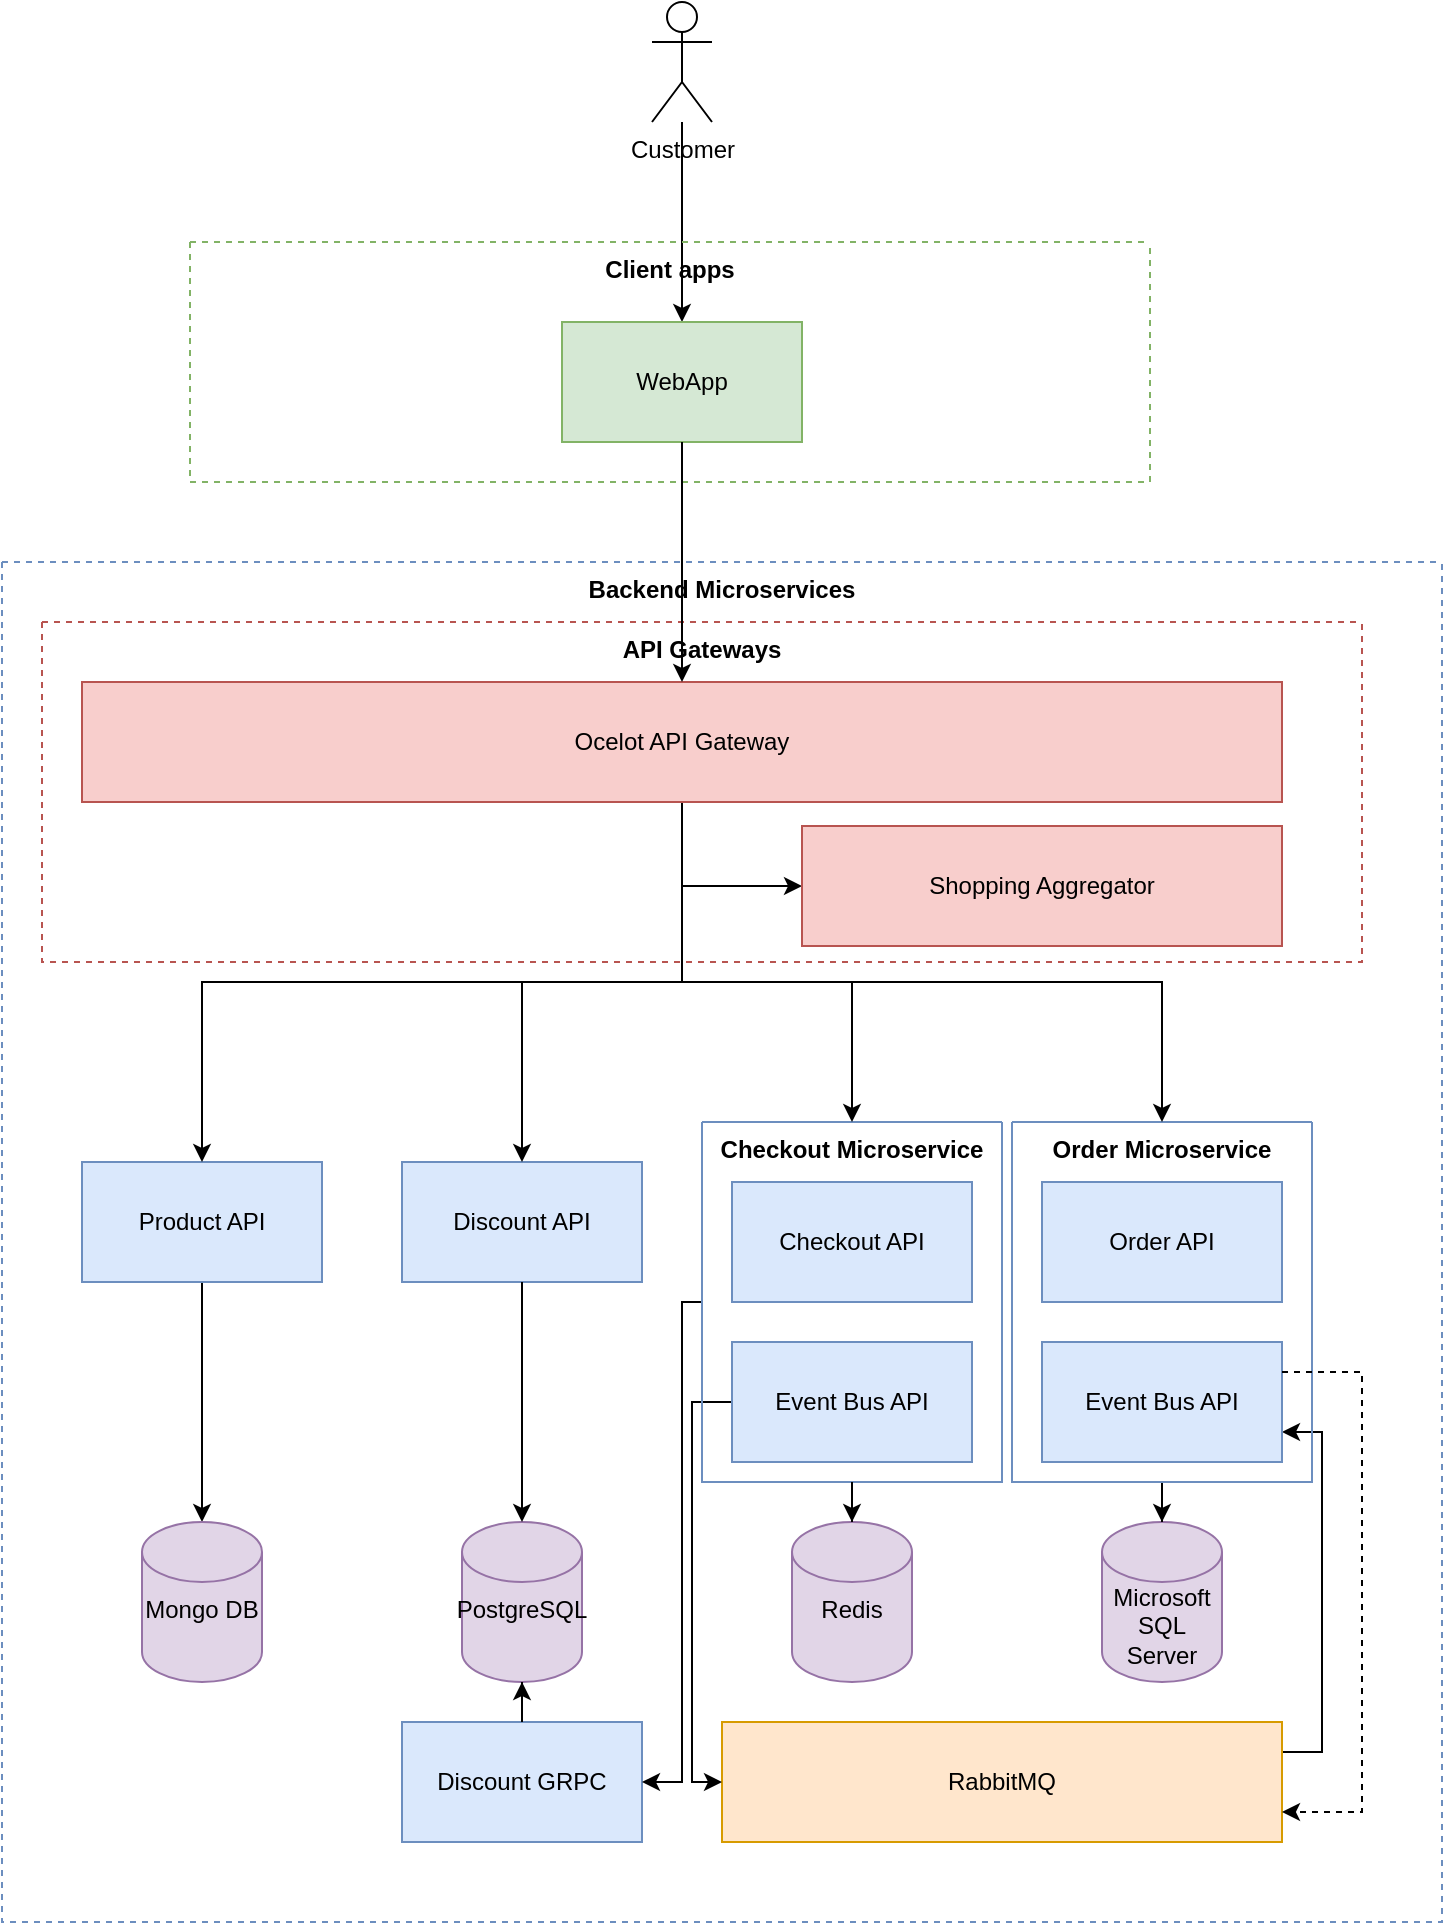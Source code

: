 <mxfile version="22.1.3" type="device">
  <diagram name="Stránka-1" id="DzTBPf2NQRedmn60WAQ7">
    <mxGraphModel dx="1434" dy="827" grid="1" gridSize="10" guides="1" tooltips="1" connect="1" arrows="1" fold="1" page="1" pageScale="1" pageWidth="827" pageHeight="1169" math="0" shadow="0">
      <root>
        <mxCell id="0" />
        <mxCell id="1" parent="0" />
        <mxCell id="-1gSV8o8hZyayR8LGRSl-37" style="edgeStyle=orthogonalEdgeStyle;rounded=0;orthogonalLoop=1;jettySize=auto;html=1;" edge="1" parent="1" source="-1gSV8o8hZyayR8LGRSl-1" target="-1gSV8o8hZyayR8LGRSl-6">
          <mxGeometry relative="1" as="geometry" />
        </mxCell>
        <mxCell id="-1gSV8o8hZyayR8LGRSl-1" value="Customer" style="shape=umlActor;verticalLabelPosition=bottom;verticalAlign=top;html=1;outlineConnect=0;rounded=0;" vertex="1" parent="1">
          <mxGeometry x="405" y="40" width="30" height="60" as="geometry" />
        </mxCell>
        <mxCell id="-1gSV8o8hZyayR8LGRSl-5" value="Client apps" style="swimlane;startSize=0;verticalAlign=top;fillColor=#d5e8d4;strokeColor=#82b366;rounded=0;dashed=1;" vertex="1" parent="1">
          <mxGeometry x="174" y="160" width="480" height="120" as="geometry" />
        </mxCell>
        <mxCell id="-1gSV8o8hZyayR8LGRSl-6" value="WebApp" style="rounded=0;whiteSpace=wrap;html=1;fillColor=#d5e8d4;strokeColor=#82b366;" vertex="1" parent="-1gSV8o8hZyayR8LGRSl-5">
          <mxGeometry x="186" y="40" width="120" height="60" as="geometry" />
        </mxCell>
        <mxCell id="-1gSV8o8hZyayR8LGRSl-10" value="Backend Microservices" style="swimlane;startSize=0;verticalAlign=top;fillColor=#dae8fc;strokeColor=#6c8ebf;rounded=0;dashed=1;" vertex="1" parent="1">
          <mxGeometry x="80" y="320" width="720" height="680" as="geometry" />
        </mxCell>
        <mxCell id="-1gSV8o8hZyayR8LGRSl-31" style="edgeStyle=orthogonalEdgeStyle;rounded=0;orthogonalLoop=1;jettySize=auto;html=1;" edge="1" parent="-1gSV8o8hZyayR8LGRSl-10" source="-1gSV8o8hZyayR8LGRSl-11" target="-1gSV8o8hZyayR8LGRSl-20">
          <mxGeometry relative="1" as="geometry" />
        </mxCell>
        <mxCell id="-1gSV8o8hZyayR8LGRSl-11" value="Product API" style="rounded=0;whiteSpace=wrap;html=1;fillColor=#dae8fc;strokeColor=#6c8ebf;" vertex="1" parent="-1gSV8o8hZyayR8LGRSl-10">
          <mxGeometry x="40" y="300" width="120" height="60" as="geometry" />
        </mxCell>
        <mxCell id="-1gSV8o8hZyayR8LGRSl-27" style="edgeStyle=orthogonalEdgeStyle;rounded=0;orthogonalLoop=1;jettySize=auto;html=1;" edge="1" parent="-1gSV8o8hZyayR8LGRSl-10" source="-1gSV8o8hZyayR8LGRSl-17" target="-1gSV8o8hZyayR8LGRSl-11">
          <mxGeometry relative="1" as="geometry" />
        </mxCell>
        <mxCell id="-1gSV8o8hZyayR8LGRSl-50" style="edgeStyle=orthogonalEdgeStyle;rounded=0;orthogonalLoop=1;jettySize=auto;html=1;entryX=1;entryY=0.75;entryDx=0;entryDy=0;exitX=1;exitY=0.25;exitDx=0;exitDy=0;" edge="1" parent="-1gSV8o8hZyayR8LGRSl-10" source="-1gSV8o8hZyayR8LGRSl-19" target="-1gSV8o8hZyayR8LGRSl-42">
          <mxGeometry relative="1" as="geometry" />
        </mxCell>
        <mxCell id="-1gSV8o8hZyayR8LGRSl-19" value="RabbitMQ" style="rounded=0;whiteSpace=wrap;html=1;fillColor=#ffe6cc;strokeColor=#d79b00;" vertex="1" parent="-1gSV8o8hZyayR8LGRSl-10">
          <mxGeometry x="360" y="580" width="280" height="60" as="geometry" />
        </mxCell>
        <mxCell id="-1gSV8o8hZyayR8LGRSl-20" value="Mongo DB" style="shape=cylinder3;whiteSpace=wrap;html=1;boundedLbl=1;backgroundOutline=1;size=15;fillColor=#e1d5e7;strokeColor=#9673a6;verticalAlign=top;rounded=0;" vertex="1" parent="-1gSV8o8hZyayR8LGRSl-10">
          <mxGeometry x="70" y="480" width="60" height="80" as="geometry" />
        </mxCell>
        <mxCell id="-1gSV8o8hZyayR8LGRSl-22" value="Redis" style="shape=cylinder3;whiteSpace=wrap;html=1;boundedLbl=1;backgroundOutline=1;size=15;fillColor=#e1d5e7;strokeColor=#9673a6;verticalAlign=top;rounded=0;" vertex="1" parent="-1gSV8o8hZyayR8LGRSl-10">
          <mxGeometry x="395" y="480" width="60" height="80" as="geometry" />
        </mxCell>
        <mxCell id="-1gSV8o8hZyayR8LGRSl-23" value="Microsoft SQL Server" style="shape=cylinder3;whiteSpace=wrap;html=1;boundedLbl=1;backgroundOutline=1;size=15;fillColor=#e1d5e7;strokeColor=#9673a6;verticalAlign=bottom;rounded=0;" vertex="1" parent="-1gSV8o8hZyayR8LGRSl-10">
          <mxGeometry x="550" y="480" width="60" height="80" as="geometry" />
        </mxCell>
        <mxCell id="-1gSV8o8hZyayR8LGRSl-12" value="Discount API" style="rounded=0;whiteSpace=wrap;html=1;fillColor=#dae8fc;strokeColor=#6c8ebf;" vertex="1" parent="-1gSV8o8hZyayR8LGRSl-10">
          <mxGeometry x="200" y="300" width="120" height="60" as="geometry" />
        </mxCell>
        <mxCell id="-1gSV8o8hZyayR8LGRSl-26" style="edgeStyle=orthogonalEdgeStyle;rounded=0;orthogonalLoop=1;jettySize=auto;html=1;" edge="1" parent="-1gSV8o8hZyayR8LGRSl-10" source="-1gSV8o8hZyayR8LGRSl-17" target="-1gSV8o8hZyayR8LGRSl-12">
          <mxGeometry relative="1" as="geometry" />
        </mxCell>
        <mxCell id="-1gSV8o8hZyayR8LGRSl-13" value="Discount GRPC" style="rounded=0;whiteSpace=wrap;html=1;fillColor=#dae8fc;strokeColor=#6c8ebf;" vertex="1" parent="-1gSV8o8hZyayR8LGRSl-10">
          <mxGeometry x="200" y="580" width="120" height="60" as="geometry" />
        </mxCell>
        <mxCell id="-1gSV8o8hZyayR8LGRSl-21" value="PostgreSQL" style="shape=cylinder3;whiteSpace=wrap;html=1;boundedLbl=1;backgroundOutline=1;size=15;fillColor=#e1d5e7;strokeColor=#9673a6;verticalAlign=top;rounded=0;" vertex="1" parent="-1gSV8o8hZyayR8LGRSl-10">
          <mxGeometry x="230" y="480" width="60" height="80" as="geometry" />
        </mxCell>
        <mxCell id="-1gSV8o8hZyayR8LGRSl-30" style="edgeStyle=orthogonalEdgeStyle;rounded=0;orthogonalLoop=1;jettySize=auto;html=1;" edge="1" parent="-1gSV8o8hZyayR8LGRSl-10" source="-1gSV8o8hZyayR8LGRSl-12" target="-1gSV8o8hZyayR8LGRSl-21">
          <mxGeometry relative="1" as="geometry" />
        </mxCell>
        <mxCell id="-1gSV8o8hZyayR8LGRSl-34" style="edgeStyle=orthogonalEdgeStyle;rounded=0;orthogonalLoop=1;jettySize=auto;html=1;" edge="1" parent="-1gSV8o8hZyayR8LGRSl-10" source="-1gSV8o8hZyayR8LGRSl-13" target="-1gSV8o8hZyayR8LGRSl-21">
          <mxGeometry relative="1" as="geometry" />
        </mxCell>
        <mxCell id="-1gSV8o8hZyayR8LGRSl-49" style="edgeStyle=orthogonalEdgeStyle;rounded=0;orthogonalLoop=1;jettySize=auto;html=1;entryX=0;entryY=0.5;entryDx=0;entryDy=0;exitX=0;exitY=0.5;exitDx=0;exitDy=0;" edge="1" parent="-1gSV8o8hZyayR8LGRSl-10" source="-1gSV8o8hZyayR8LGRSl-40" target="-1gSV8o8hZyayR8LGRSl-19">
          <mxGeometry relative="1" as="geometry" />
        </mxCell>
        <mxCell id="-1gSV8o8hZyayR8LGRSl-52" style="edgeStyle=orthogonalEdgeStyle;orthogonalLoop=1;jettySize=auto;html=1;entryX=1;entryY=0.5;entryDx=0;entryDy=0;rounded=0;" edge="1" parent="-1gSV8o8hZyayR8LGRSl-10" source="-1gSV8o8hZyayR8LGRSl-45" target="-1gSV8o8hZyayR8LGRSl-13">
          <mxGeometry relative="1" as="geometry">
            <Array as="points">
              <mxPoint x="340" y="370" />
              <mxPoint x="340" y="610" />
            </Array>
          </mxGeometry>
        </mxCell>
        <mxCell id="-1gSV8o8hZyayR8LGRSl-45" value="Checkout Microservice" style="swimlane;startSize=0;verticalAlign=top;fillColor=#dae8fc;strokeColor=#6c8ebf;rounded=0;" vertex="1" parent="-1gSV8o8hZyayR8LGRSl-10">
          <mxGeometry x="350" y="280" width="150" height="180" as="geometry" />
        </mxCell>
        <mxCell id="-1gSV8o8hZyayR8LGRSl-15" value="Checkout API" style="rounded=0;whiteSpace=wrap;html=1;fillColor=#dae8fc;strokeColor=#6c8ebf;" vertex="1" parent="-1gSV8o8hZyayR8LGRSl-45">
          <mxGeometry x="15" y="30" width="120" height="60" as="geometry" />
        </mxCell>
        <mxCell id="-1gSV8o8hZyayR8LGRSl-40" value="Event Bus API" style="rounded=0;whiteSpace=wrap;html=1;fillColor=#dae8fc;strokeColor=#6c8ebf;" vertex="1" parent="-1gSV8o8hZyayR8LGRSl-45">
          <mxGeometry x="15" y="110" width="120" height="60" as="geometry" />
        </mxCell>
        <mxCell id="-1gSV8o8hZyayR8LGRSl-28" style="edgeStyle=orthogonalEdgeStyle;rounded=0;orthogonalLoop=1;jettySize=auto;html=1;entryX=0.5;entryY=0;entryDx=0;entryDy=0;" edge="1" parent="-1gSV8o8hZyayR8LGRSl-10" source="-1gSV8o8hZyayR8LGRSl-17" target="-1gSV8o8hZyayR8LGRSl-45">
          <mxGeometry relative="1" as="geometry">
            <Array as="points">
              <mxPoint x="340" y="210" />
              <mxPoint x="425" y="210" />
            </Array>
          </mxGeometry>
        </mxCell>
        <mxCell id="-1gSV8o8hZyayR8LGRSl-48" style="edgeStyle=orthogonalEdgeStyle;rounded=0;orthogonalLoop=1;jettySize=auto;html=1;" edge="1" parent="-1gSV8o8hZyayR8LGRSl-10" source="-1gSV8o8hZyayR8LGRSl-46" target="-1gSV8o8hZyayR8LGRSl-23">
          <mxGeometry relative="1" as="geometry" />
        </mxCell>
        <mxCell id="-1gSV8o8hZyayR8LGRSl-46" value="Order Microservice" style="swimlane;startSize=0;verticalAlign=top;fillColor=#dae8fc;strokeColor=#6c8ebf;rounded=0;" vertex="1" parent="-1gSV8o8hZyayR8LGRSl-10">
          <mxGeometry x="505" y="280" width="150" height="180" as="geometry" />
        </mxCell>
        <mxCell id="-1gSV8o8hZyayR8LGRSl-16" value="Order API" style="rounded=0;whiteSpace=wrap;html=1;fillColor=#dae8fc;strokeColor=#6c8ebf;" vertex="1" parent="-1gSV8o8hZyayR8LGRSl-46">
          <mxGeometry x="15" y="30" width="120" height="60" as="geometry" />
        </mxCell>
        <mxCell id="-1gSV8o8hZyayR8LGRSl-42" value="Event Bus API" style="rounded=0;whiteSpace=wrap;html=1;fillColor=#dae8fc;strokeColor=#6c8ebf;" vertex="1" parent="-1gSV8o8hZyayR8LGRSl-46">
          <mxGeometry x="15" y="110" width="120" height="60" as="geometry" />
        </mxCell>
        <mxCell id="-1gSV8o8hZyayR8LGRSl-29" style="edgeStyle=orthogonalEdgeStyle;rounded=0;orthogonalLoop=1;jettySize=auto;html=1;entryX=0.5;entryY=0;entryDx=0;entryDy=0;" edge="1" parent="-1gSV8o8hZyayR8LGRSl-10" source="-1gSV8o8hZyayR8LGRSl-17" target="-1gSV8o8hZyayR8LGRSl-46">
          <mxGeometry relative="1" as="geometry">
            <mxPoint x="580" y="280" as="targetPoint" />
            <Array as="points">
              <mxPoint x="340" y="210" />
              <mxPoint x="580" y="210" />
            </Array>
          </mxGeometry>
        </mxCell>
        <mxCell id="-1gSV8o8hZyayR8LGRSl-47" style="edgeStyle=orthogonalEdgeStyle;rounded=0;orthogonalLoop=1;jettySize=auto;html=1;entryX=0.5;entryY=0;entryDx=0;entryDy=0;entryPerimeter=0;" edge="1" parent="-1gSV8o8hZyayR8LGRSl-10" source="-1gSV8o8hZyayR8LGRSl-45" target="-1gSV8o8hZyayR8LGRSl-22">
          <mxGeometry relative="1" as="geometry" />
        </mxCell>
        <mxCell id="-1gSV8o8hZyayR8LGRSl-51" style="edgeStyle=orthogonalEdgeStyle;rounded=0;orthogonalLoop=1;jettySize=auto;html=1;entryX=1;entryY=0.75;entryDx=0;entryDy=0;exitX=1;exitY=0.25;exitDx=0;exitDy=0;dashed=1;" edge="1" parent="-1gSV8o8hZyayR8LGRSl-10" source="-1gSV8o8hZyayR8LGRSl-42" target="-1gSV8o8hZyayR8LGRSl-19">
          <mxGeometry relative="1" as="geometry">
            <Array as="points">
              <mxPoint x="680" y="405" />
              <mxPoint x="680" y="625" />
            </Array>
          </mxGeometry>
        </mxCell>
        <mxCell id="-1gSV8o8hZyayR8LGRSl-55" value="API Gateways" style="swimlane;startSize=0;fillColor=#f8cecc;strokeColor=#b85450;dashed=1;verticalAlign=top;rounded=0;" vertex="1" parent="-1gSV8o8hZyayR8LGRSl-10">
          <mxGeometry x="20" y="30" width="660" height="170" as="geometry" />
        </mxCell>
        <mxCell id="-1gSV8o8hZyayR8LGRSl-57" style="edgeStyle=orthogonalEdgeStyle;orthogonalLoop=1;jettySize=auto;html=1;entryX=0;entryY=0.5;entryDx=0;entryDy=0;rounded=0;" edge="1" parent="-1gSV8o8hZyayR8LGRSl-55" source="-1gSV8o8hZyayR8LGRSl-17" target="-1gSV8o8hZyayR8LGRSl-18">
          <mxGeometry relative="1" as="geometry" />
        </mxCell>
        <mxCell id="-1gSV8o8hZyayR8LGRSl-17" value="Ocelot API Gateway" style="rounded=0;whiteSpace=wrap;html=1;fillColor=#f8cecc;strokeColor=#b85450;" vertex="1" parent="-1gSV8o8hZyayR8LGRSl-55">
          <mxGeometry x="20" y="30" width="600" height="60" as="geometry" />
        </mxCell>
        <mxCell id="-1gSV8o8hZyayR8LGRSl-18" value="Shopping Aggregator" style="rounded=0;whiteSpace=wrap;html=1;fillColor=#f8cecc;strokeColor=#b85450;" vertex="1" parent="-1gSV8o8hZyayR8LGRSl-55">
          <mxGeometry x="380" y="102" width="240" height="60" as="geometry" />
        </mxCell>
        <mxCell id="-1gSV8o8hZyayR8LGRSl-24" style="edgeStyle=orthogonalEdgeStyle;rounded=0;orthogonalLoop=1;jettySize=auto;html=1;entryX=0.5;entryY=0;entryDx=0;entryDy=0;" edge="1" parent="1" source="-1gSV8o8hZyayR8LGRSl-6" target="-1gSV8o8hZyayR8LGRSl-17">
          <mxGeometry relative="1" as="geometry" />
        </mxCell>
      </root>
    </mxGraphModel>
  </diagram>
</mxfile>
